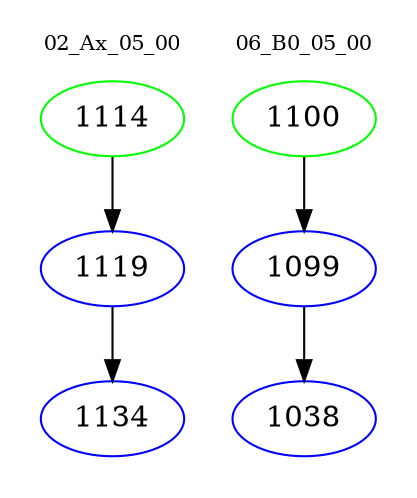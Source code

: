 digraph{
subgraph cluster_0 {
color = white
label = "02_Ax_05_00";
fontsize=10;
T0_1114 [label="1114", color="green"]
T0_1114 -> T0_1119 [color="black"]
T0_1119 [label="1119", color="blue"]
T0_1119 -> T0_1134 [color="black"]
T0_1134 [label="1134", color="blue"]
}
subgraph cluster_1 {
color = white
label = "06_B0_05_00";
fontsize=10;
T1_1100 [label="1100", color="green"]
T1_1100 -> T1_1099 [color="black"]
T1_1099 [label="1099", color="blue"]
T1_1099 -> T1_1038 [color="black"]
T1_1038 [label="1038", color="blue"]
}
}
